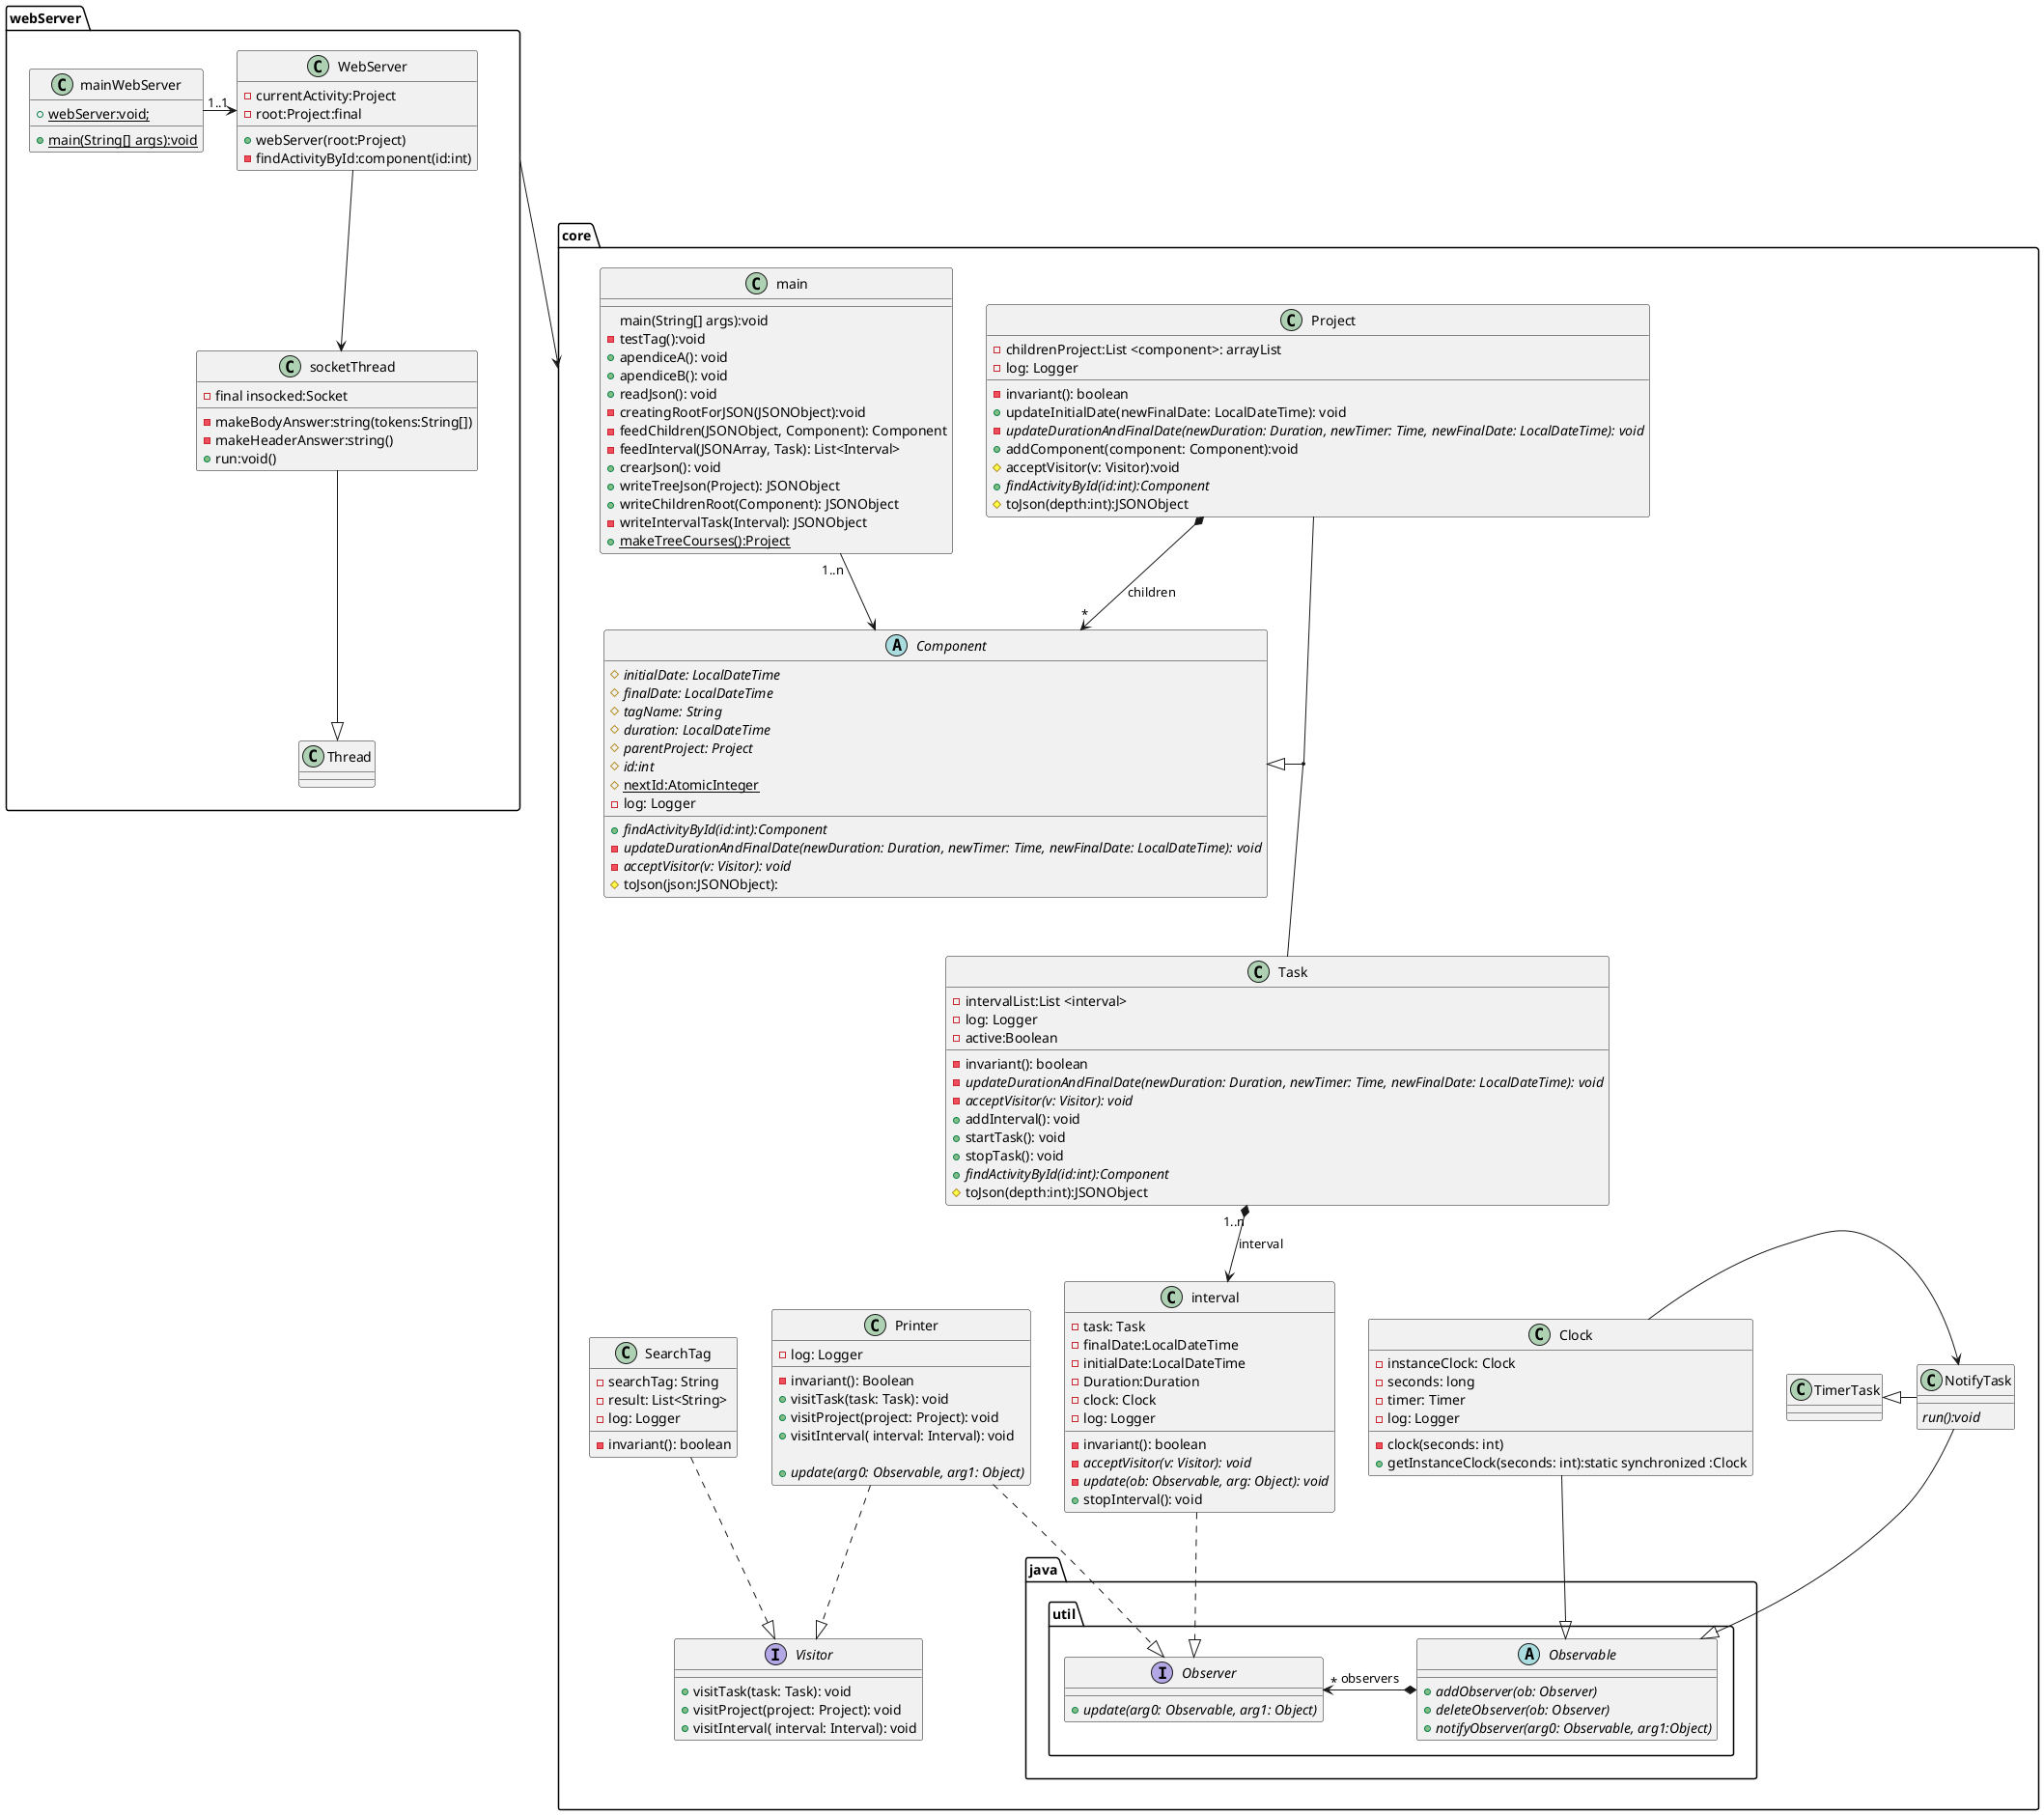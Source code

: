 @startuml

'https://plantuml.com/class-diagram


package core{
class main{
  main(String[] args):void
  -testTag():void
  +apendiceA(): void
  +apendiceB(): void
  +readJson(): void
  -creatingRootForJSON(JSONObject):void
  -feedChildren(JSONObject, Component): Component
  -feedInterval(JSONArray, Task): List<Interval>
  +crearJson(): void
  +writeTreeJson(Project): JSONObject
  +writeChildrenRoot(Component): JSONObject
  -writeIntervalTask(Interval): JSONObject
  +{static}makeTreeCourses():Project
}
abstract Component{
    {abstract}#initialDate: LocalDateTime
    {abstract}#finalDate: LocalDateTime
    {abstract}#tagName: String
    {abstract}#duration: LocalDateTime
    {abstract}#parentProject: Project
    {abstract}#id:int
    #{static}nextId:AtomicInteger
    -log: Logger
    {abstract}+findActivityById(id:int):Component
    {abstract}-updateDurationAndFinalDate(newDuration: Duration, newTimer: Time, newFinalDate: LocalDateTime): void
    {abstract}-acceptVisitor(v: Visitor): void
    #toJson(json:JSONObject):
}

Interface Visitor{
    +visitTask(task: Task): void
    +visitProject(project: Project): void
    +visitInterval( interval: Interval): void

}

class Project{
    -childrenProject:List <component>: arrayList
    -log: Logger

    -invariant(): boolean
    +updateInitialDate(newFinalDate: LocalDateTime): void
    {abstract}-updateDurationAndFinalDate(newDuration: Duration, newTimer: Time, newFinalDate: LocalDateTime): void
    +addComponent(component: Component):void
    #acceptVisitor(v: Visitor):void
    {abstract}+findActivityById(id:int):Component
     #toJson(depth:int):JSONObject
}

class Task {
    -intervalList:List <interval>
    -log: Logger
    -active:Boolean
    -invariant(): boolean
    {abstract}-updateDurationAndFinalDate(newDuration: Duration, newTimer: Time, newFinalDate: LocalDateTime): void
    {abstract}-acceptVisitor(v: Visitor): void
    +addInterval(): void
    +startTask(): void
    +stopTask(): void
    {abstract}+findActivityById(id:int):Component
    #toJson(depth:int):JSONObject
}
class interval{
    -task: Task
    -finalDate:LocalDateTime
    -initialDate:LocalDateTime
    -Duration:Duration
    -clock: Clock
    -log: Logger

    -invariant(): boolean
    {abstract}-acceptVisitor(v: Visitor): void
    {abstract}-update(ob: Observable, arg: Object): void
    +stopInterval(): void

}

class Printer{
    -log: Logger

    -invariant(): Boolean
    +visitTask(task: Task): void
    +visitProject(project: Project): void
    +visitInterval( interval: Interval): void

    +{abstract}update(arg0: Observable, arg1: Object)
}


class SearchTag {
    -searchTag: String
    -result: List<String>
    -log: Logger


    -invariant(): boolean

}

package java.util{

    interface Observer {

        +{abstract}update(arg0: Observable, arg1: Object)

    }

    Abstract Observable
    {
       +{abstract}addObserver(ob: Observer)
       +{abstract}deleteObserver(ob: Observer)
       +{abstract}notifyObserver(arg0: Observable, arg1:Object)
    }



}
class NotifyTask{
    {abstract}run():void
}

class TimerTask{}

class Clock {
    -instanceClock: Clock
    -seconds: long
    -timer: Timer
    -log: Logger
    -clock(seconds: int)
    +getInstanceClock(seconds: int):static synchronized :Clock

}

SearchTag..|>Visitor

Printer..|>Visitor
Printer..|>Observer

main"1..n"--> Component
Project *--> "*"Component:children

Component <|--down(Project,Task)

Clock--|> Observable
interval ..|> Observer
Observable*--left>"*"Observer:observers
Task "1..n"*--> interval:interval

}



Clock-left->NotifyTask
NotifyTask--|>Observable
NotifyTask-left-|>TimerTask


package webServer{

    class mainWebServer{
        +{static} main(String[] args):void
        +{static} webServer:void;

    }

    class WebServer{
        -currentActivity:Project
        -root:Project:final
        +webServer(root:Project)
        -findActivityById:component(id:int)

    }

    class socketThread{
        -final insocked:Socket
        -makeBodyAnswer:string(tokens:String[])
        -makeHeaderAnswer:string()
        +run:void()

    }

mainWebServer"1..1"-right-> WebServer
socketThread<-up- WebServer
socketThread--|>Thread




}

webServer-->core



@enduml